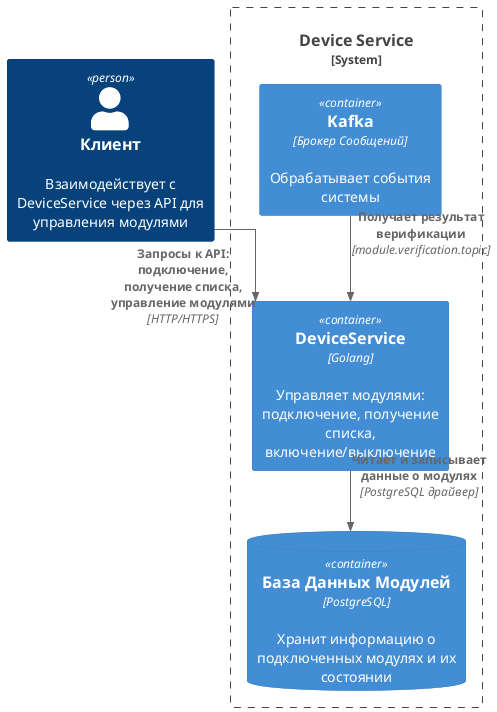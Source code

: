 @startuml
!include <C4/C4_Container>

skinparam linetype ortho
skinparam rectangle {
  BackgroundColor #white
  BorderColor #black
  Shadowing false
}

Person(client, "Клиент", "Взаимодействует с DeviceService через API для управления модулями")

System_Boundary(b_system, "Device Service") {
    Container(device_service, "DeviceService", "Golang", "Управляет модулями: подключение, получение списка, включение/выключение")

    ContainerDb(modules_db, "База Данных Модулей", "PostgreSQL", "Хранит информацию о подключенных модулях и их состоянии")

    Container(kafka_broker, "Kafka", "Брокер Сообщений", "Обрабатывает события системы")
}

Rel(client, device_service, "Запросы к API: подключение, получение списка, управление модулями", "HTTP/HTTPS")
Rel(device_service, modules_db, "Читает и записывает данные о модулях", "PostgreSQL драйвер")
Rel(kafka_broker, device_service, "Получает результат верификации", "module.verification.topic")

@enduml
